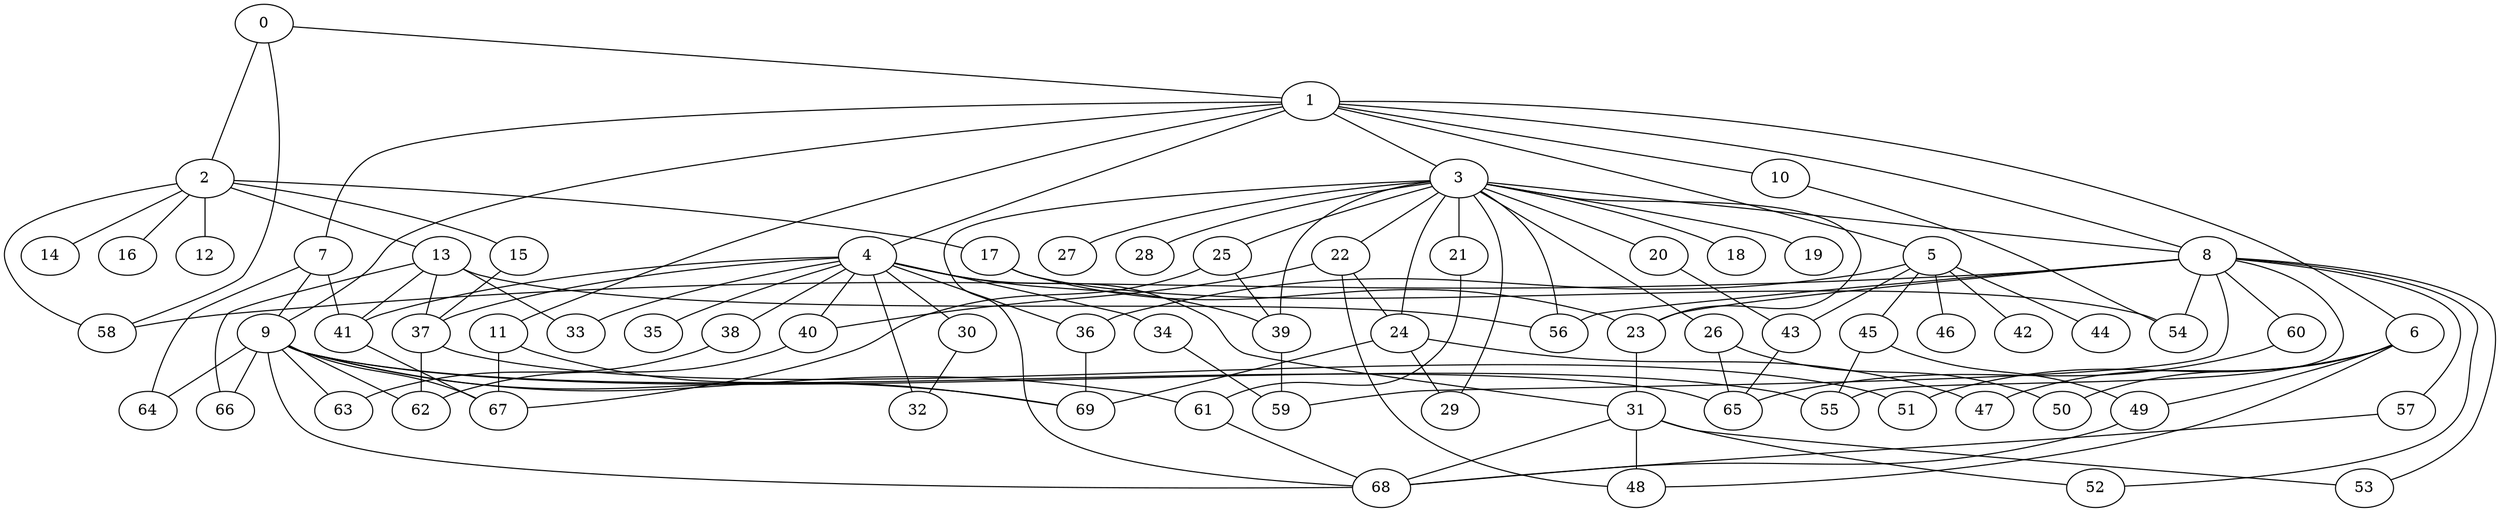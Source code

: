 
graph graphname {
    0 -- 1
0 -- 2
0 -- 58
1 -- 3
1 -- 4
1 -- 5
1 -- 6
1 -- 7
1 -- 8
1 -- 9
1 -- 10
1 -- 11
2 -- 12
2 -- 13
2 -- 14
2 -- 15
2 -- 16
2 -- 17
2 -- 58
3 -- 18
3 -- 19
3 -- 20
3 -- 21
3 -- 22
3 -- 23
3 -- 24
3 -- 25
3 -- 26
3 -- 27
3 -- 28
3 -- 29
3 -- 56
3 -- 68
3 -- 8
3 -- 39
4 -- 32
4 -- 34
4 -- 35
4 -- 36
4 -- 37
4 -- 38
4 -- 33
4 -- 40
4 -- 41
4 -- 39
4 -- 30
4 -- 31
5 -- 42
5 -- 43
5 -- 44
5 -- 45
5 -- 46
5 -- 36
6 -- 47
6 -- 48
6 -- 49
6 -- 50
6 -- 51
7 -- 64
7 -- 41
7 -- 9
8 -- 52
8 -- 53
8 -- 54
8 -- 55
8 -- 56
8 -- 57
8 -- 58
8 -- 59
8 -- 60
8 -- 23
9 -- 64
9 -- 66
9 -- 67
9 -- 68
9 -- 69
9 -- 65
9 -- 61
9 -- 62
9 -- 63
9 -- 55
10 -- 54
11 -- 67
11 -- 69
13 -- 33
13 -- 66
13 -- 41
13 -- 37
13 -- 56
15 -- 37
17 -- 54
17 -- 23
20 -- 43
21 -- 61
22 -- 40
22 -- 48
22 -- 24
23 -- 31
24 -- 47
24 -- 29
24 -- 69
25 -- 67
25 -- 39
26 -- 65
26 -- 50
30 -- 32
31 -- 68
31 -- 53
31 -- 48
31 -- 52
34 -- 59
36 -- 69
37 -- 51
37 -- 62
38 -- 63
39 -- 59
40 -- 62
41 -- 67
43 -- 65
45 -- 49
45 -- 55
49 -- 68
57 -- 68
60 -- 65
61 -- 68

}
